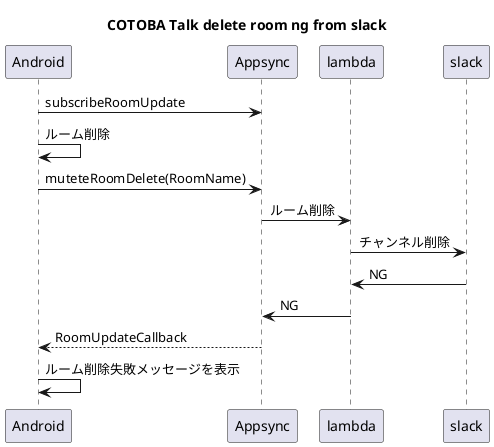 @startuml

title COTOBA Talk delete room ng from slack

Android -> Appsync:subscribeRoomUpdate
Android -> Android:ルーム削除
Android -> Appsync:muteteRoomDelete(RoomName)
Appsync -> lambda:ルーム削除
lambda -> slack:チャンネル削除
slack -> lambda:NG
lambda -> Appsync:NG
Appsync --> Android:RoomUpdateCallback
Android -> Android:ルーム削除失敗メッセージを表示

@enduml